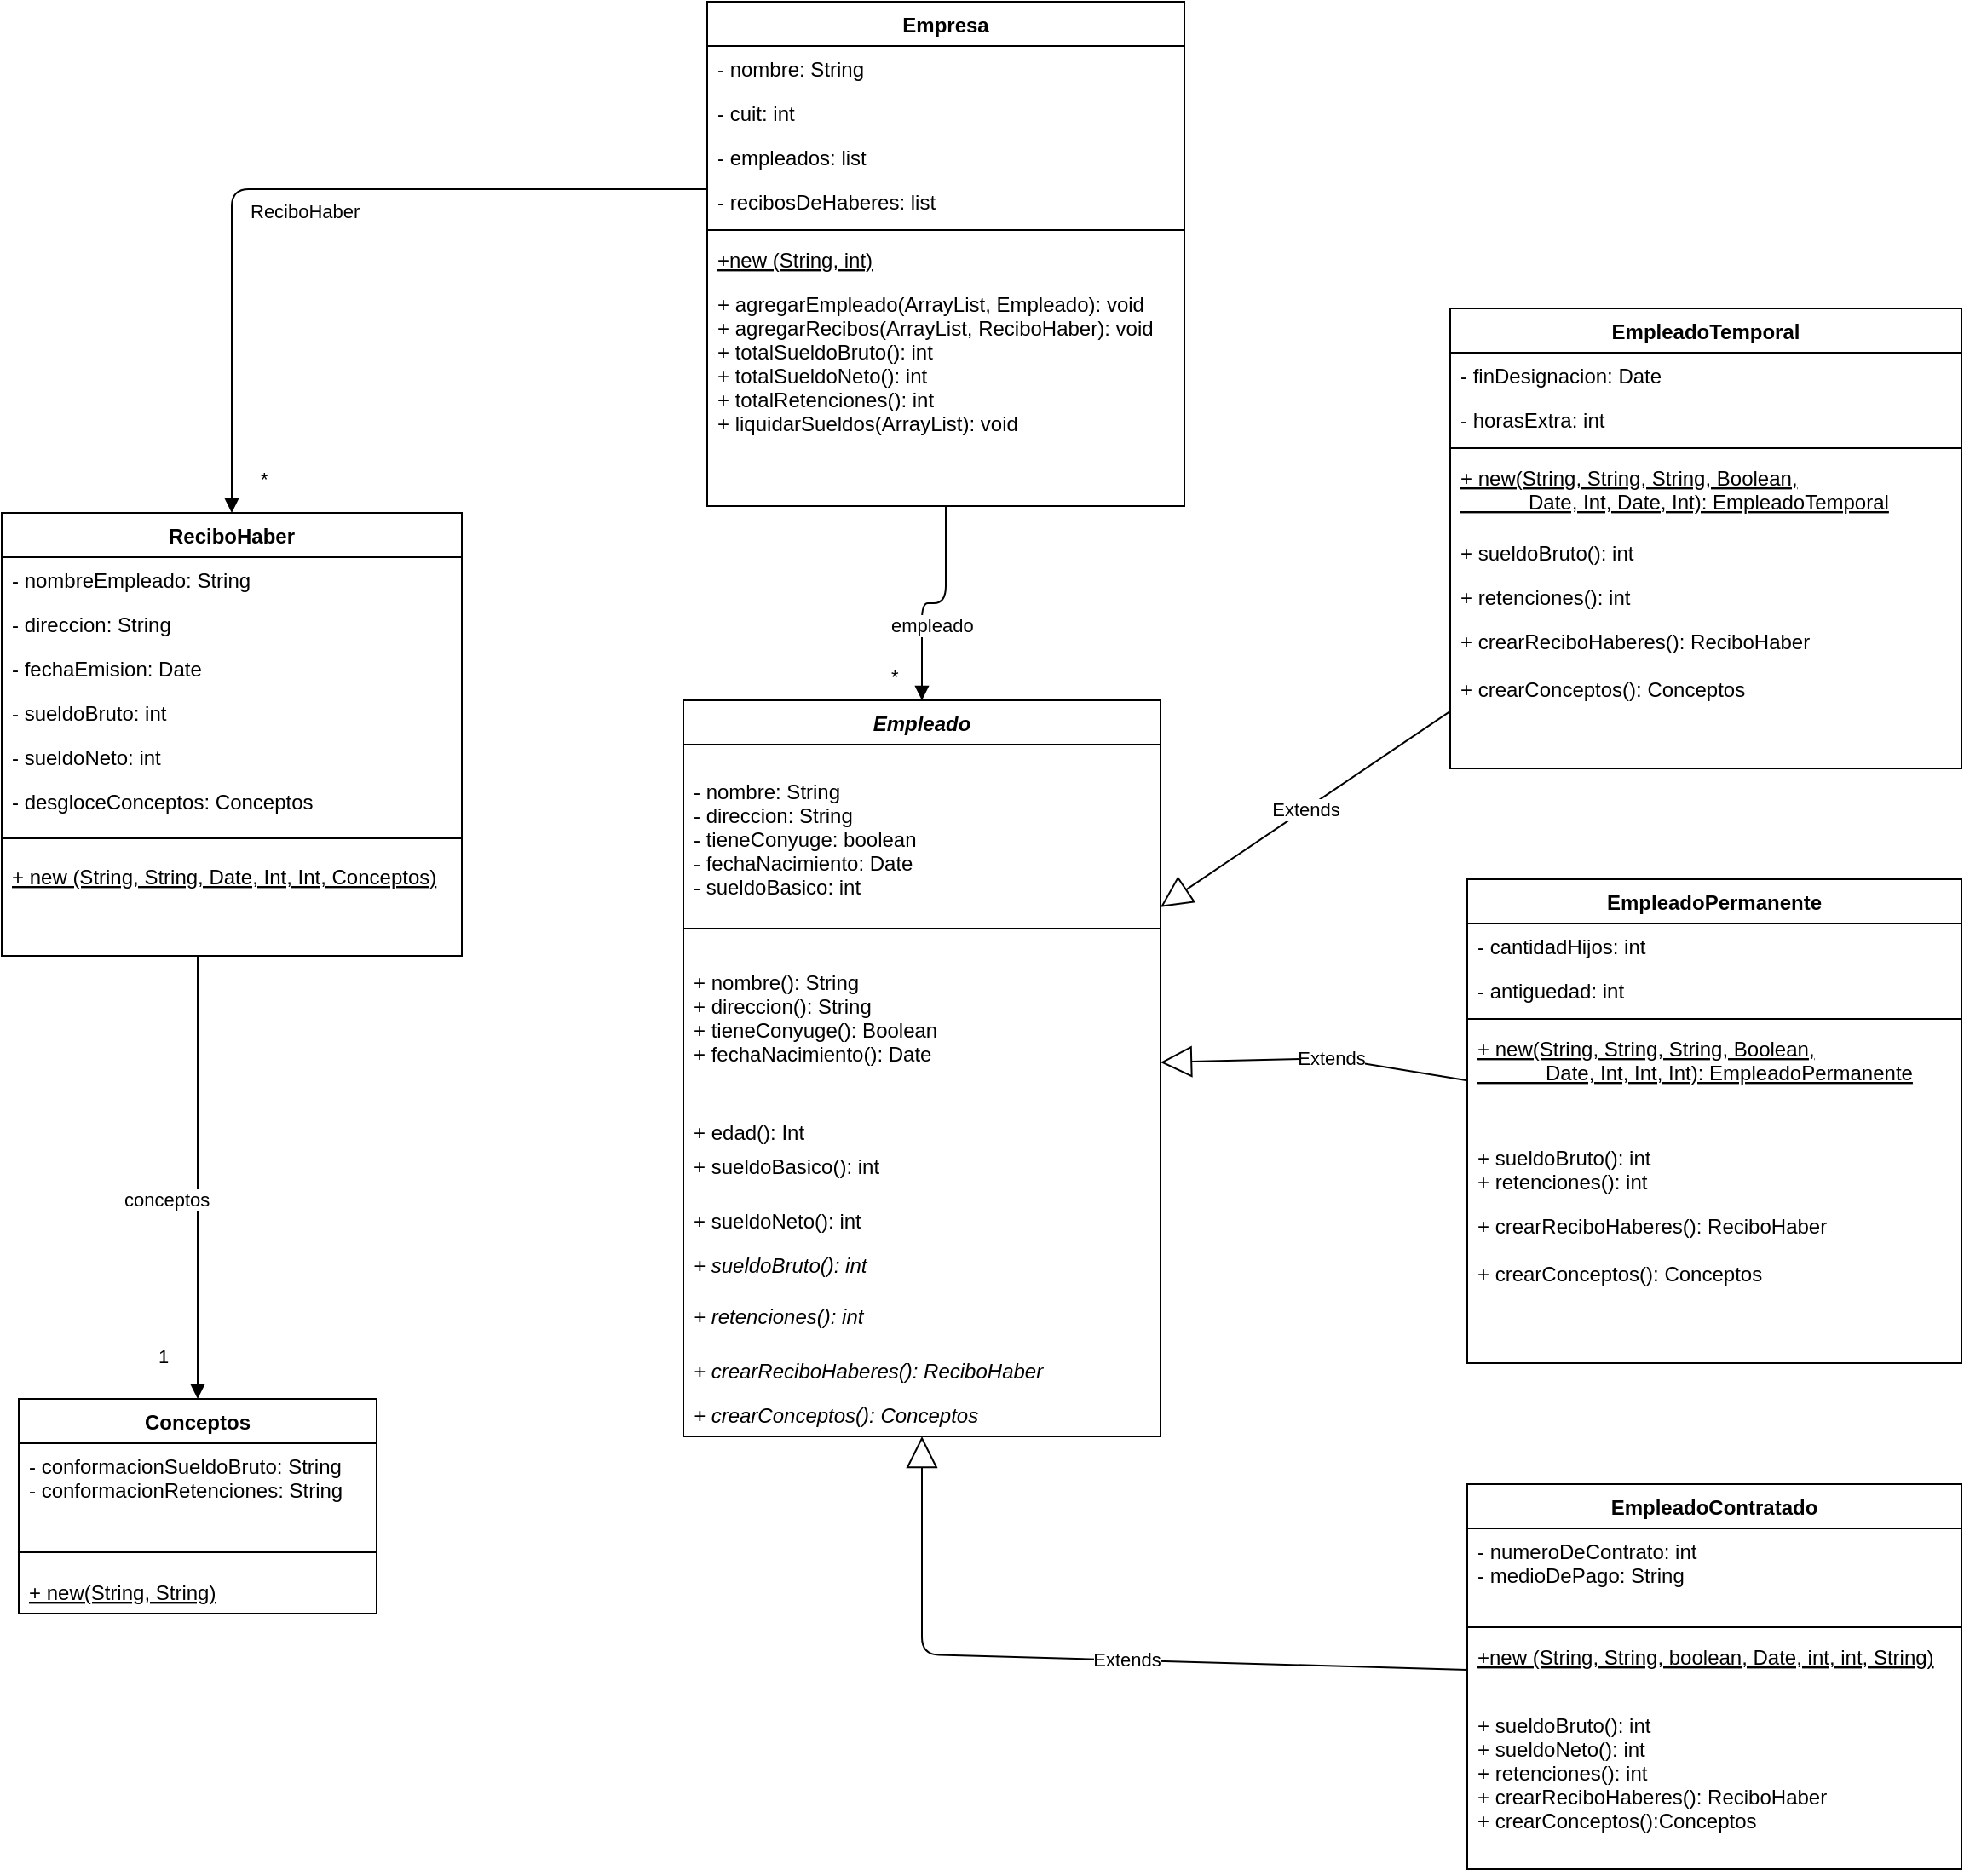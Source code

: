 <mxfile version="14.8.2" type="github">
  <diagram id="pSwMAhYl6BQPn0MG4o8G" name="Page-1">
    <mxGraphModel dx="2249" dy="794" grid="1" gridSize="10" guides="1" tooltips="1" connect="1" arrows="1" fold="1" page="1" pageScale="1" pageWidth="827" pageHeight="1169" math="0" shadow="0">
      <root>
        <mxCell id="0" />
        <mxCell id="1" parent="0" />
        <mxCell id="8JBp-CPKYnFsB_dmWDKy-2" value="Empresa" style="swimlane;fontStyle=1;align=center;verticalAlign=top;childLayout=stackLayout;horizontal=1;startSize=26;horizontalStack=0;resizeParent=1;resizeParentMax=0;resizeLast=0;collapsible=1;marginBottom=0;" parent="1" vertex="1">
          <mxGeometry x="274" y="70" width="280" height="296" as="geometry" />
        </mxCell>
        <mxCell id="8JBp-CPKYnFsB_dmWDKy-3" value="- nombre: String" style="text;strokeColor=none;fillColor=none;align=left;verticalAlign=top;spacingLeft=4;spacingRight=4;overflow=hidden;rotatable=0;points=[[0,0.5],[1,0.5]];portConstraint=eastwest;" parent="8JBp-CPKYnFsB_dmWDKy-2" vertex="1">
          <mxGeometry y="26" width="280" height="26" as="geometry" />
        </mxCell>
        <mxCell id="8JBp-CPKYnFsB_dmWDKy-6" value="- cuit: int" style="text;strokeColor=none;fillColor=none;align=left;verticalAlign=top;spacingLeft=4;spacingRight=4;overflow=hidden;rotatable=0;points=[[0,0.5],[1,0.5]];portConstraint=eastwest;" parent="8JBp-CPKYnFsB_dmWDKy-2" vertex="1">
          <mxGeometry y="52" width="280" height="26" as="geometry" />
        </mxCell>
        <mxCell id="8JBp-CPKYnFsB_dmWDKy-7" value="- empleados: list" style="text;strokeColor=none;fillColor=none;align=left;verticalAlign=top;spacingLeft=4;spacingRight=4;overflow=hidden;rotatable=0;points=[[0,0.5],[1,0.5]];portConstraint=eastwest;" parent="8JBp-CPKYnFsB_dmWDKy-2" vertex="1">
          <mxGeometry y="78" width="280" height="26" as="geometry" />
        </mxCell>
        <mxCell id="8JBp-CPKYnFsB_dmWDKy-29" value="- recibosDeHaberes: list" style="text;strokeColor=none;fillColor=none;align=left;verticalAlign=top;spacingLeft=4;spacingRight=4;overflow=hidden;rotatable=0;points=[[0,0.5],[1,0.5]];portConstraint=eastwest;" parent="8JBp-CPKYnFsB_dmWDKy-2" vertex="1">
          <mxGeometry y="104" width="280" height="26" as="geometry" />
        </mxCell>
        <mxCell id="8JBp-CPKYnFsB_dmWDKy-4" value="" style="line;strokeWidth=1;fillColor=none;align=left;verticalAlign=middle;spacingTop=-1;spacingLeft=3;spacingRight=3;rotatable=0;labelPosition=right;points=[];portConstraint=eastwest;" parent="8JBp-CPKYnFsB_dmWDKy-2" vertex="1">
          <mxGeometry y="130" width="280" height="8" as="geometry" />
        </mxCell>
        <mxCell id="OchepLxgAxiCrzLkpd9g-6" value="+new (String, int)" style="text;strokeColor=none;fillColor=none;align=left;verticalAlign=top;spacingLeft=4;spacingRight=4;overflow=hidden;rotatable=0;points=[[0,0.5],[1,0.5]];portConstraint=eastwest;fontStyle=4" vertex="1" parent="8JBp-CPKYnFsB_dmWDKy-2">
          <mxGeometry y="138" width="280" height="26" as="geometry" />
        </mxCell>
        <mxCell id="8JBp-CPKYnFsB_dmWDKy-5" value="+ agregarEmpleado(ArrayList, Empleado): void&#xa;+ agregarRecibos(ArrayList, ReciboHaber): void&#xa;+ totalSueldoBruto(): int&#xa;+ totalSueldoNeto(): int&#xa;+ totalRetenciones(): int&#xa;+ liquidarSueldos(ArrayList): void" style="text;strokeColor=none;fillColor=none;align=left;verticalAlign=top;spacingLeft=4;spacingRight=4;overflow=hidden;rotatable=0;points=[[0,0.5],[1,0.5]];portConstraint=eastwest;" parent="8JBp-CPKYnFsB_dmWDKy-2" vertex="1">
          <mxGeometry y="164" width="280" height="132" as="geometry" />
        </mxCell>
        <mxCell id="8JBp-CPKYnFsB_dmWDKy-8" value="Empleado" style="swimlane;fontStyle=3;align=center;verticalAlign=top;childLayout=stackLayout;horizontal=1;startSize=26;horizontalStack=0;resizeParent=1;resizeParentMax=0;resizeLast=0;collapsible=1;marginBottom=0;" parent="1" vertex="1">
          <mxGeometry x="260" y="480" width="280" height="432" as="geometry" />
        </mxCell>
        <mxCell id="8JBp-CPKYnFsB_dmWDKy-9" value="&#xa;- nombre: String&#xa;- direccion: String&#xa;- tieneConyuge: boolean&#xa;- fechaNacimiento: Date&#xa;- sueldoBasico: int" style="text;strokeColor=none;fillColor=none;align=left;verticalAlign=top;spacingLeft=4;spacingRight=4;overflow=hidden;rotatable=0;points=[[0,0.5],[1,0.5]];portConstraint=eastwest;" parent="8JBp-CPKYnFsB_dmWDKy-8" vertex="1">
          <mxGeometry y="26" width="280" height="104" as="geometry" />
        </mxCell>
        <mxCell id="8JBp-CPKYnFsB_dmWDKy-10" value="" style="line;strokeWidth=1;fillColor=none;align=left;verticalAlign=middle;spacingTop=-1;spacingLeft=3;spacingRight=3;rotatable=0;labelPosition=right;points=[];portConstraint=eastwest;" parent="8JBp-CPKYnFsB_dmWDKy-8" vertex="1">
          <mxGeometry y="130" width="280" height="8" as="geometry" />
        </mxCell>
        <mxCell id="8JBp-CPKYnFsB_dmWDKy-56" value="&#xa;+ nombre(): String&#xa;+ direccion(): String&#xa;+ tieneConyuge(): Boolean&#xa;+ fechaNacimiento(): Date" style="text;strokeColor=none;fillColor=none;align=left;verticalAlign=top;spacingLeft=4;spacingRight=4;overflow=hidden;rotatable=0;points=[[0,0.5],[1,0.5]];portConstraint=eastwest;fontStyle=0" parent="8JBp-CPKYnFsB_dmWDKy-8" vertex="1">
          <mxGeometry y="138" width="280" height="102" as="geometry" />
        </mxCell>
        <mxCell id="8JBp-CPKYnFsB_dmWDKy-55" value="+ edad(): Int" style="text;strokeColor=none;fillColor=none;align=left;verticalAlign=top;spacingLeft=4;spacingRight=4;overflow=hidden;rotatable=0;points=[[0,0.5],[1,0.5]];portConstraint=eastwest;fontStyle=0" parent="8JBp-CPKYnFsB_dmWDKy-8" vertex="1">
          <mxGeometry y="240" width="280" height="20" as="geometry" />
        </mxCell>
        <mxCell id="8JBp-CPKYnFsB_dmWDKy-11" value="+ sueldoBasico(): int" style="text;strokeColor=none;fillColor=none;align=left;verticalAlign=top;spacingLeft=4;spacingRight=4;overflow=hidden;rotatable=0;points=[[0,0.5],[1,0.5]];portConstraint=eastwest;fontStyle=0" parent="8JBp-CPKYnFsB_dmWDKy-8" vertex="1">
          <mxGeometry y="260" width="280" height="32" as="geometry" />
        </mxCell>
        <mxCell id="8JBp-CPKYnFsB_dmWDKy-15" value="+ sueldoNeto(): int" style="text;strokeColor=none;fillColor=none;align=left;verticalAlign=top;spacingLeft=4;spacingRight=4;overflow=hidden;rotatable=0;points=[[0,0.5],[1,0.5]];portConstraint=eastwest;" parent="8JBp-CPKYnFsB_dmWDKy-8" vertex="1">
          <mxGeometry y="292" width="280" height="26" as="geometry" />
        </mxCell>
        <mxCell id="8JBp-CPKYnFsB_dmWDKy-13" value="+ sueldoBruto(): int" style="text;strokeColor=none;fillColor=none;align=left;verticalAlign=top;spacingLeft=4;spacingRight=4;overflow=hidden;rotatable=0;points=[[0,0.5],[1,0.5]];portConstraint=eastwest;fontStyle=2" parent="8JBp-CPKYnFsB_dmWDKy-8" vertex="1">
          <mxGeometry y="318" width="280" height="30" as="geometry" />
        </mxCell>
        <mxCell id="8JBp-CPKYnFsB_dmWDKy-14" value="+ retenciones(): int " style="text;strokeColor=none;fillColor=none;align=left;verticalAlign=top;spacingLeft=4;spacingRight=4;overflow=hidden;rotatable=0;points=[[0,0.5],[1,0.5]];portConstraint=eastwest;fontStyle=2" parent="8JBp-CPKYnFsB_dmWDKy-8" vertex="1">
          <mxGeometry y="348" width="280" height="32" as="geometry" />
        </mxCell>
        <mxCell id="8JBp-CPKYnFsB_dmWDKy-33" value="+ crearReciboHaberes(): ReciboHaber" style="text;strokeColor=none;fillColor=none;align=left;verticalAlign=top;spacingLeft=4;spacingRight=4;overflow=hidden;rotatable=0;points=[[0,0.5],[1,0.5]];portConstraint=eastwest;fontStyle=2" parent="8JBp-CPKYnFsB_dmWDKy-8" vertex="1">
          <mxGeometry y="380" width="280" height="26" as="geometry" />
        </mxCell>
        <mxCell id="8JBp-CPKYnFsB_dmWDKy-60" value="+ crearConceptos(): Conceptos" style="text;strokeColor=none;fillColor=none;align=left;verticalAlign=top;spacingLeft=4;spacingRight=4;overflow=hidden;rotatable=0;points=[[0,0.5],[1,0.5]];portConstraint=eastwest;fontStyle=2" parent="8JBp-CPKYnFsB_dmWDKy-8" vertex="1">
          <mxGeometry y="406" width="280" height="26" as="geometry" />
        </mxCell>
        <mxCell id="8JBp-CPKYnFsB_dmWDKy-16" value="EmpleadoPermanente" style="swimlane;fontStyle=1;align=center;verticalAlign=top;childLayout=stackLayout;horizontal=1;startSize=26;horizontalStack=0;resizeParent=1;resizeParentMax=0;resizeLast=0;collapsible=1;marginBottom=0;" parent="1" vertex="1">
          <mxGeometry x="720" y="585" width="290" height="284" as="geometry">
            <mxRectangle x="720" y="490" width="160" height="26" as="alternateBounds" />
          </mxGeometry>
        </mxCell>
        <mxCell id="8JBp-CPKYnFsB_dmWDKy-17" value="- cantidadHijos: int" style="text;strokeColor=none;fillColor=none;align=left;verticalAlign=top;spacingLeft=4;spacingRight=4;overflow=hidden;rotatable=0;points=[[0,0.5],[1,0.5]];portConstraint=eastwest;" parent="8JBp-CPKYnFsB_dmWDKy-16" vertex="1">
          <mxGeometry y="26" width="290" height="26" as="geometry" />
        </mxCell>
        <mxCell id="8JBp-CPKYnFsB_dmWDKy-24" value="- antiguedad: int" style="text;strokeColor=none;fillColor=none;align=left;verticalAlign=top;spacingLeft=4;spacingRight=4;overflow=hidden;rotatable=0;points=[[0,0.5],[1,0.5]];portConstraint=eastwest;" parent="8JBp-CPKYnFsB_dmWDKy-16" vertex="1">
          <mxGeometry y="52" width="290" height="26" as="geometry" />
        </mxCell>
        <mxCell id="8JBp-CPKYnFsB_dmWDKy-18" value="" style="line;strokeWidth=1;fillColor=none;align=left;verticalAlign=middle;spacingTop=-1;spacingLeft=3;spacingRight=3;rotatable=0;labelPosition=right;points=[];portConstraint=eastwest;" parent="8JBp-CPKYnFsB_dmWDKy-16" vertex="1">
          <mxGeometry y="78" width="290" height="8" as="geometry" />
        </mxCell>
        <mxCell id="8JBp-CPKYnFsB_dmWDKy-19" value="+ new(String, String, String, Boolean,&#xa;            Date, Int, Int, Int): EmpleadoPermanente&#xa;&#xa;" style="text;strokeColor=none;align=left;verticalAlign=top;spacingLeft=4;spacingRight=4;overflow=hidden;rotatable=0;points=[[0,0.5],[1,0.5]];portConstraint=eastwest;labelBorderColor=none;labelBackgroundColor=none;sketch=0;glass=0;rounded=0;fontStyle=4" parent="8JBp-CPKYnFsB_dmWDKy-16" vertex="1">
          <mxGeometry y="86" width="290" height="64" as="geometry" />
        </mxCell>
        <mxCell id="8JBp-CPKYnFsB_dmWDKy-26" value="+ sueldoBruto(): int&#xa;+ retenciones(): int" style="text;strokeColor=none;fillColor=none;align=left;verticalAlign=top;spacingLeft=4;spacingRight=4;overflow=hidden;rotatable=0;points=[[0,0.5],[1,0.5]];portConstraint=eastwest;" parent="8JBp-CPKYnFsB_dmWDKy-16" vertex="1">
          <mxGeometry y="150" width="290" height="40" as="geometry" />
        </mxCell>
        <mxCell id="8JBp-CPKYnFsB_dmWDKy-34" value="+ crearReciboHaberes(): ReciboHaber&#xa;&#xa;+ crearConceptos(): Conceptos" style="text;strokeColor=none;fillColor=none;align=left;verticalAlign=top;spacingLeft=4;spacingRight=4;overflow=hidden;rotatable=0;points=[[0,0.5],[1,0.5]];portConstraint=eastwest;fontStyle=0" parent="8JBp-CPKYnFsB_dmWDKy-16" vertex="1">
          <mxGeometry y="190" width="290" height="94" as="geometry" />
        </mxCell>
        <mxCell id="8JBp-CPKYnFsB_dmWDKy-20" value="EmpleadoTemporal" style="swimlane;fontStyle=1;align=center;verticalAlign=top;childLayout=stackLayout;horizontal=1;startSize=26;horizontalStack=0;resizeParent=1;resizeParentMax=0;resizeLast=0;collapsible=1;marginBottom=0;" parent="1" vertex="1">
          <mxGeometry x="710" y="250" width="300" height="270" as="geometry" />
        </mxCell>
        <mxCell id="8JBp-CPKYnFsB_dmWDKy-21" value="- finDesignacion: Date" style="text;strokeColor=none;fillColor=none;align=left;verticalAlign=top;spacingLeft=4;spacingRight=4;overflow=hidden;rotatable=0;points=[[0,0.5],[1,0.5]];portConstraint=eastwest;" parent="8JBp-CPKYnFsB_dmWDKy-20" vertex="1">
          <mxGeometry y="26" width="300" height="26" as="geometry" />
        </mxCell>
        <mxCell id="8JBp-CPKYnFsB_dmWDKy-25" value="- horasExtra: int" style="text;strokeColor=none;fillColor=none;align=left;verticalAlign=top;spacingLeft=4;spacingRight=4;overflow=hidden;rotatable=0;points=[[0,0.5],[1,0.5]];portConstraint=eastwest;" parent="8JBp-CPKYnFsB_dmWDKy-20" vertex="1">
          <mxGeometry y="52" width="300" height="26" as="geometry" />
        </mxCell>
        <mxCell id="8JBp-CPKYnFsB_dmWDKy-22" value="" style="line;strokeWidth=1;fillColor=none;align=left;verticalAlign=middle;spacingTop=-1;spacingLeft=3;spacingRight=3;rotatable=0;labelPosition=right;points=[];portConstraint=eastwest;" parent="8JBp-CPKYnFsB_dmWDKy-20" vertex="1">
          <mxGeometry y="78" width="300" height="8" as="geometry" />
        </mxCell>
        <mxCell id="8JBp-CPKYnFsB_dmWDKy-57" value="+ new(String, String, String, Boolean,&#xa;            Date, Int, Date, Int): EmpleadoTemporal" style="text;strokeColor=none;fillColor=none;align=left;verticalAlign=top;spacingLeft=4;spacingRight=4;overflow=hidden;rotatable=0;points=[[0,0.5],[1,0.5]];portConstraint=eastwest;fontStyle=4" parent="8JBp-CPKYnFsB_dmWDKy-20" vertex="1">
          <mxGeometry y="86" width="300" height="44" as="geometry" />
        </mxCell>
        <mxCell id="8JBp-CPKYnFsB_dmWDKy-23" value="+ sueldoBruto(): int" style="text;strokeColor=none;fillColor=none;align=left;verticalAlign=top;spacingLeft=4;spacingRight=4;overflow=hidden;rotatable=0;points=[[0,0.5],[1,0.5]];portConstraint=eastwest;" parent="8JBp-CPKYnFsB_dmWDKy-20" vertex="1">
          <mxGeometry y="130" width="300" height="26" as="geometry" />
        </mxCell>
        <mxCell id="8JBp-CPKYnFsB_dmWDKy-32" value="+ retenciones(): int" style="text;strokeColor=none;fillColor=none;align=left;verticalAlign=top;spacingLeft=4;spacingRight=4;overflow=hidden;rotatable=0;points=[[0,0.5],[1,0.5]];portConstraint=eastwest;" parent="8JBp-CPKYnFsB_dmWDKy-20" vertex="1">
          <mxGeometry y="156" width="300" height="26" as="geometry" />
        </mxCell>
        <mxCell id="8JBp-CPKYnFsB_dmWDKy-35" value="+ crearReciboHaberes(): ReciboHaber&#xa;&#xa;+ crearConceptos(): Conceptos&#xa;" style="text;strokeColor=none;fillColor=none;align=left;verticalAlign=top;spacingLeft=4;spacingRight=4;overflow=hidden;rotatable=0;points=[[0,0.5],[1,0.5]];portConstraint=eastwest;fontStyle=0" parent="8JBp-CPKYnFsB_dmWDKy-20" vertex="1">
          <mxGeometry y="182" width="300" height="88" as="geometry" />
        </mxCell>
        <mxCell id="8JBp-CPKYnFsB_dmWDKy-27" value="Extends" style="endArrow=block;endSize=16;endFill=0;html=1;" parent="1" source="8JBp-CPKYnFsB_dmWDKy-16" target="8JBp-CPKYnFsB_dmWDKy-8" edge="1">
          <mxGeometry x="-0.107" width="160" relative="1" as="geometry">
            <mxPoint x="330" y="610" as="sourcePoint" />
            <mxPoint x="490" y="610" as="targetPoint" />
            <Array as="points">
              <mxPoint x="640" y="690" />
            </Array>
            <mxPoint as="offset" />
          </mxGeometry>
        </mxCell>
        <mxCell id="8JBp-CPKYnFsB_dmWDKy-28" value="Extends" style="endArrow=block;endSize=16;endFill=0;html=1;" parent="1" source="8JBp-CPKYnFsB_dmWDKy-20" target="8JBp-CPKYnFsB_dmWDKy-8" edge="1">
          <mxGeometry width="160" relative="1" as="geometry">
            <mxPoint x="380" y="718" as="sourcePoint" />
            <mxPoint x="518.179" y="560" as="targetPoint" />
          </mxGeometry>
        </mxCell>
        <mxCell id="8JBp-CPKYnFsB_dmWDKy-30" value="empleado" style="endArrow=block;endFill=1;html=1;edgeStyle=orthogonalEdgeStyle;align=left;verticalAlign=top;" parent="1" source="8JBp-CPKYnFsB_dmWDKy-2" target="8JBp-CPKYnFsB_dmWDKy-8" edge="1">
          <mxGeometry x="0.111" y="-20" relative="1" as="geometry">
            <mxPoint x="570" y="410" as="sourcePoint" />
            <mxPoint x="200" y="260" as="targetPoint" />
            <Array as="points" />
            <mxPoint as="offset" />
          </mxGeometry>
        </mxCell>
        <mxCell id="8JBp-CPKYnFsB_dmWDKy-31" value="*" style="edgeLabel;resizable=0;html=1;align=left;verticalAlign=bottom;" parent="8JBp-CPKYnFsB_dmWDKy-30" connectable="0" vertex="1">
          <mxGeometry x="-1" relative="1" as="geometry">
            <mxPoint x="-34" y="108" as="offset" />
          </mxGeometry>
        </mxCell>
        <mxCell id="8JBp-CPKYnFsB_dmWDKy-36" value="ReciboHaber" style="swimlane;fontStyle=1;align=center;verticalAlign=top;childLayout=stackLayout;horizontal=1;startSize=26;horizontalStack=0;resizeParent=1;resizeParentMax=0;resizeLast=0;collapsible=1;marginBottom=0;" parent="1" vertex="1">
          <mxGeometry x="-140" y="370" width="270" height="260" as="geometry" />
        </mxCell>
        <mxCell id="8JBp-CPKYnFsB_dmWDKy-37" value="- nombreEmpleado: String" style="text;strokeColor=none;fillColor=none;align=left;verticalAlign=top;spacingLeft=4;spacingRight=4;overflow=hidden;rotatable=0;points=[[0,0.5],[1,0.5]];portConstraint=eastwest;" parent="8JBp-CPKYnFsB_dmWDKy-36" vertex="1">
          <mxGeometry y="26" width="270" height="26" as="geometry" />
        </mxCell>
        <mxCell id="8JBp-CPKYnFsB_dmWDKy-40" value="- direccion: String" style="text;strokeColor=none;fillColor=none;align=left;verticalAlign=top;spacingLeft=4;spacingRight=4;overflow=hidden;rotatable=0;points=[[0,0.5],[1,0.5]];portConstraint=eastwest;" parent="8JBp-CPKYnFsB_dmWDKy-36" vertex="1">
          <mxGeometry y="52" width="270" height="26" as="geometry" />
        </mxCell>
        <mxCell id="8JBp-CPKYnFsB_dmWDKy-41" value="- fechaEmision: Date" style="text;strokeColor=none;fillColor=none;align=left;verticalAlign=top;spacingLeft=4;spacingRight=4;overflow=hidden;rotatable=0;points=[[0,0.5],[1,0.5]];portConstraint=eastwest;" parent="8JBp-CPKYnFsB_dmWDKy-36" vertex="1">
          <mxGeometry y="78" width="270" height="26" as="geometry" />
        </mxCell>
        <mxCell id="8JBp-CPKYnFsB_dmWDKy-42" value="- sueldoBruto: int" style="text;strokeColor=none;fillColor=none;align=left;verticalAlign=top;spacingLeft=4;spacingRight=4;overflow=hidden;rotatable=0;points=[[0,0.5],[1,0.5]];portConstraint=eastwest;" parent="8JBp-CPKYnFsB_dmWDKy-36" vertex="1">
          <mxGeometry y="104" width="270" height="26" as="geometry" />
        </mxCell>
        <mxCell id="8JBp-CPKYnFsB_dmWDKy-43" value="- sueldoNeto: int" style="text;strokeColor=none;fillColor=none;align=left;verticalAlign=top;spacingLeft=4;spacingRight=4;overflow=hidden;rotatable=0;points=[[0,0.5],[1,0.5]];portConstraint=eastwest;" parent="8JBp-CPKYnFsB_dmWDKy-36" vertex="1">
          <mxGeometry y="130" width="270" height="26" as="geometry" />
        </mxCell>
        <mxCell id="8JBp-CPKYnFsB_dmWDKy-44" value="- desgloceConceptos: Conceptos" style="text;strokeColor=none;fillColor=none;align=left;verticalAlign=top;spacingLeft=4;spacingRight=4;overflow=hidden;rotatable=0;points=[[0,0.5],[1,0.5]];portConstraint=eastwest;" parent="8JBp-CPKYnFsB_dmWDKy-36" vertex="1">
          <mxGeometry y="156" width="270" height="26" as="geometry" />
        </mxCell>
        <mxCell id="8JBp-CPKYnFsB_dmWDKy-38" value="" style="line;strokeWidth=1;fillColor=none;align=left;verticalAlign=middle;spacingTop=-1;spacingLeft=3;spacingRight=3;rotatable=0;labelPosition=right;points=[];portConstraint=eastwest;" parent="8JBp-CPKYnFsB_dmWDKy-36" vertex="1">
          <mxGeometry y="182" width="270" height="18" as="geometry" />
        </mxCell>
        <mxCell id="8JBp-CPKYnFsB_dmWDKy-58" value="+ new (String, String, Date, Int, Int, Conceptos)" style="text;strokeColor=none;fillColor=none;align=left;verticalAlign=top;spacingLeft=4;spacingRight=4;overflow=hidden;rotatable=0;points=[[0,0.5],[1,0.5]];portConstraint=eastwest;rounded=0;glass=0;labelBackgroundColor=none;sketch=0;html=0;fontStyle=4" parent="8JBp-CPKYnFsB_dmWDKy-36" vertex="1">
          <mxGeometry y="200" width="270" height="60" as="geometry" />
        </mxCell>
        <mxCell id="8JBp-CPKYnFsB_dmWDKy-45" value="Conceptos" style="swimlane;fontStyle=1;align=center;verticalAlign=top;childLayout=stackLayout;horizontal=1;startSize=26;horizontalStack=0;resizeParent=1;resizeParentMax=0;resizeLast=0;collapsible=1;marginBottom=0;" parent="1" vertex="1">
          <mxGeometry x="-130" y="890" width="210" height="126" as="geometry" />
        </mxCell>
        <mxCell id="8JBp-CPKYnFsB_dmWDKy-46" value="- conformacionSueldoBruto: String&#xa;- conformacionRetenciones: String" style="text;strokeColor=none;fillColor=none;align=left;verticalAlign=top;spacingLeft=4;spacingRight=4;overflow=hidden;rotatable=0;points=[[0,0.5],[1,0.5]];portConstraint=eastwest;" parent="8JBp-CPKYnFsB_dmWDKy-45" vertex="1">
          <mxGeometry y="26" width="210" height="54" as="geometry" />
        </mxCell>
        <mxCell id="8JBp-CPKYnFsB_dmWDKy-47" value="" style="line;strokeWidth=1;fillColor=none;align=left;verticalAlign=middle;spacingTop=-1;spacingLeft=3;spacingRight=3;rotatable=0;labelPosition=right;points=[];portConstraint=eastwest;" parent="8JBp-CPKYnFsB_dmWDKy-45" vertex="1">
          <mxGeometry y="80" width="210" height="20" as="geometry" />
        </mxCell>
        <mxCell id="8JBp-CPKYnFsB_dmWDKy-59" value="+ new(String, String)" style="text;fillColor=none;align=left;verticalAlign=top;spacingLeft=4;spacingRight=4;overflow=hidden;rotatable=0;points=[[0,0.5],[1,0.5]];portConstraint=eastwest;rounded=0;glass=0;labelBackgroundColor=none;sketch=0;html=0;fontStyle=4" parent="8JBp-CPKYnFsB_dmWDKy-45" vertex="1">
          <mxGeometry y="100" width="210" height="26" as="geometry" />
        </mxCell>
        <mxCell id="8JBp-CPKYnFsB_dmWDKy-51" value="ReciboHaber" style="endArrow=block;endFill=1;html=1;edgeStyle=orthogonalEdgeStyle;align=left;verticalAlign=top;" parent="1" source="8JBp-CPKYnFsB_dmWDKy-2" target="8JBp-CPKYnFsB_dmWDKy-36" edge="1">
          <mxGeometry x="0.111" y="-10" relative="1" as="geometry">
            <mxPoint x="330" y="70" as="sourcePoint" />
            <mxPoint x="940" y="342" as="targetPoint" />
            <mxPoint x="-10" y="10" as="offset" />
            <Array as="points">
              <mxPoint x="-5" y="180" />
            </Array>
          </mxGeometry>
        </mxCell>
        <mxCell id="8JBp-CPKYnFsB_dmWDKy-52" value="1" style="edgeLabel;resizable=0;html=1;align=left;verticalAlign=bottom;" parent="8JBp-CPKYnFsB_dmWDKy-51" connectable="0" vertex="1">
          <mxGeometry x="-1" relative="1" as="geometry">
            <mxPoint x="-324" y="693" as="offset" />
          </mxGeometry>
        </mxCell>
        <mxCell id="RDeD-cK6elw_4LJPPlSX-1" value="EmpleadoContratado" style="swimlane;fontStyle=1;align=center;verticalAlign=top;childLayout=stackLayout;horizontal=1;startSize=26;horizontalStack=0;resizeParent=1;resizeParentMax=0;resizeLast=0;collapsible=1;marginBottom=0;" parent="1" vertex="1">
          <mxGeometry x="720" y="940" width="290" height="226" as="geometry" />
        </mxCell>
        <mxCell id="RDeD-cK6elw_4LJPPlSX-2" value="- numeroDeContrato: int&#xa;- medioDePago: String&#xa;" style="text;strokeColor=none;fillColor=none;align=left;verticalAlign=top;spacingLeft=4;spacingRight=4;overflow=hidden;rotatable=0;points=[[0,0.5],[1,0.5]];portConstraint=eastwest;" parent="RDeD-cK6elw_4LJPPlSX-1" vertex="1">
          <mxGeometry y="26" width="290" height="54" as="geometry" />
        </mxCell>
        <mxCell id="RDeD-cK6elw_4LJPPlSX-3" value="" style="line;strokeWidth=1;fillColor=none;align=left;verticalAlign=middle;spacingTop=-1;spacingLeft=3;spacingRight=3;rotatable=0;labelPosition=right;points=[];portConstraint=eastwest;" parent="RDeD-cK6elw_4LJPPlSX-1" vertex="1">
          <mxGeometry y="80" width="290" height="8" as="geometry" />
        </mxCell>
        <mxCell id="OchepLxgAxiCrzLkpd9g-3" value="+new (String, String, boolean, Date, int, int, String)" style="text;strokeColor=none;fillColor=none;align=left;verticalAlign=top;spacingLeft=4;spacingRight=4;overflow=hidden;rotatable=0;points=[[0,0.5],[1,0.5]];portConstraint=eastwest;fontStyle=4" vertex="1" parent="RDeD-cK6elw_4LJPPlSX-1">
          <mxGeometry y="88" width="290" height="26" as="geometry" />
        </mxCell>
        <mxCell id="RDeD-cK6elw_4LJPPlSX-4" value="&#xa;+ sueldoBruto(): int&#xa;+ sueldoNeto(): int&#xa;+ retenciones(): int&#xa;+ crearReciboHaberes(): ReciboHaber&#xa;+ crearConceptos():Conceptos" style="text;strokeColor=none;fillColor=none;align=left;verticalAlign=top;spacingLeft=4;spacingRight=4;overflow=hidden;rotatable=0;points=[[0,0.5],[1,0.5]];portConstraint=eastwest;fontStyle=0" parent="RDeD-cK6elw_4LJPPlSX-1" vertex="1">
          <mxGeometry y="114" width="290" height="112" as="geometry" />
        </mxCell>
        <mxCell id="RDeD-cK6elw_4LJPPlSX-5" value="Extends" style="endArrow=block;endSize=16;endFill=0;html=1;" parent="1" source="RDeD-cK6elw_4LJPPlSX-1" target="8JBp-CPKYnFsB_dmWDKy-8" edge="1">
          <mxGeometry x="-0.107" width="160" relative="1" as="geometry">
            <mxPoint x="730" y="711.163" as="sourcePoint" />
            <mxPoint x="550" y="702.5" as="targetPoint" />
            <Array as="points">
              <mxPoint x="400" y="1040" />
            </Array>
            <mxPoint as="offset" />
          </mxGeometry>
        </mxCell>
        <mxCell id="RDeD-cK6elw_4LJPPlSX-6" value="conceptos" style="endArrow=block;endFill=1;html=1;edgeStyle=orthogonalEdgeStyle;align=left;verticalAlign=top;" parent="1" source="8JBp-CPKYnFsB_dmWDKy-36" target="8JBp-CPKYnFsB_dmWDKy-45" edge="1">
          <mxGeometry y="-45" relative="1" as="geometry">
            <mxPoint x="1020" y="720" as="sourcePoint" />
            <mxPoint x="1190" y="793" as="targetPoint" />
            <mxPoint as="offset" />
            <Array as="points">
              <mxPoint x="-25" y="730" />
              <mxPoint x="-25" y="730" />
            </Array>
          </mxGeometry>
        </mxCell>
        <mxCell id="RDeD-cK6elw_4LJPPlSX-7" value="*" style="edgeLabel;resizable=0;html=1;align=left;verticalAlign=bottom;" parent="RDeD-cK6elw_4LJPPlSX-6" connectable="0" vertex="1">
          <mxGeometry x="-1" relative="1" as="geometry">
            <mxPoint x="35" y="-272" as="offset" />
          </mxGeometry>
        </mxCell>
      </root>
    </mxGraphModel>
  </diagram>
</mxfile>
